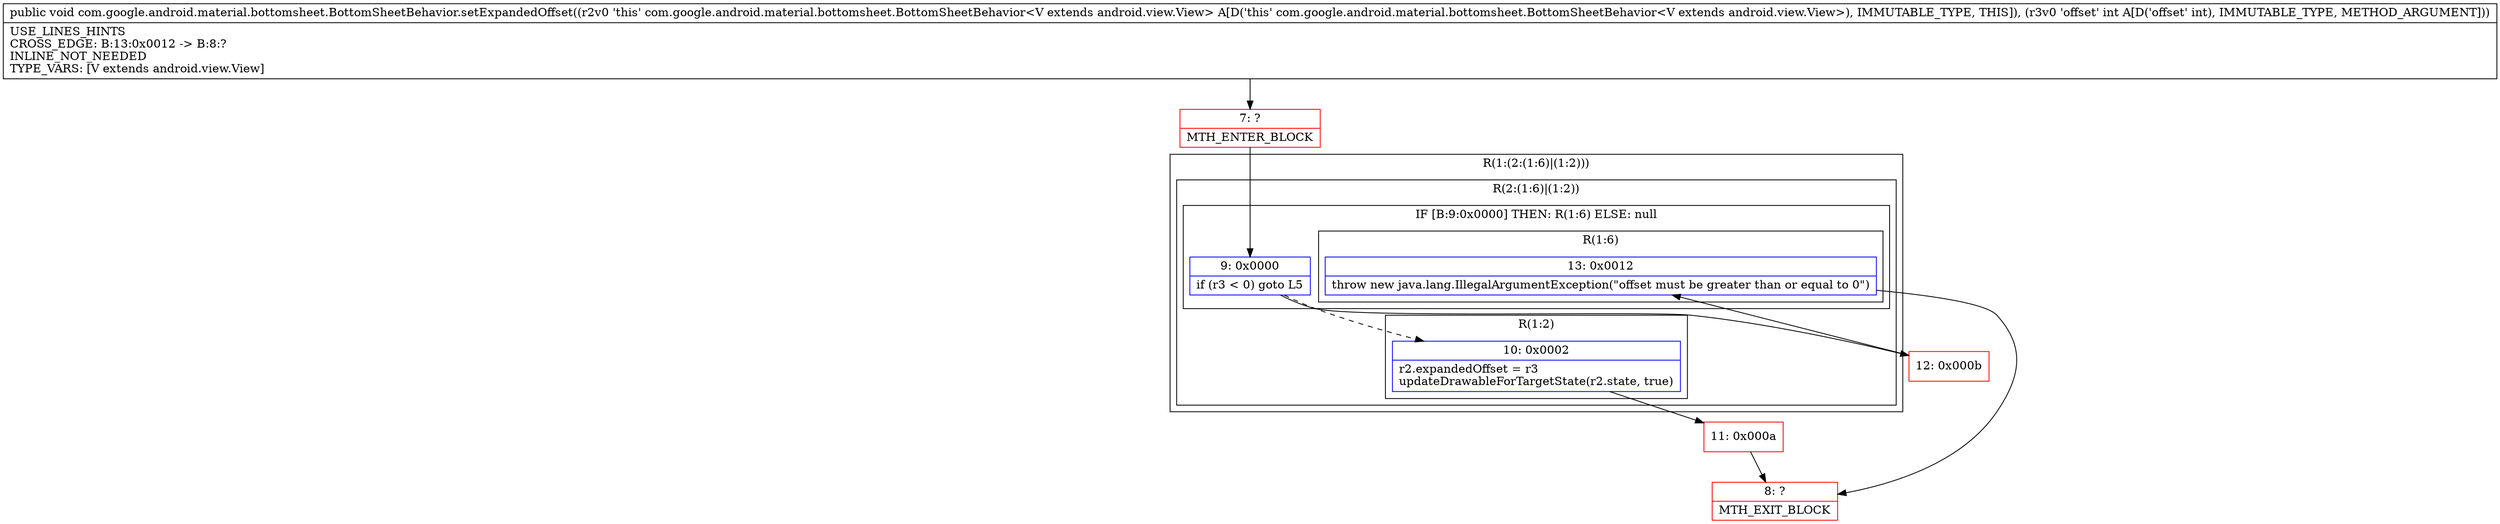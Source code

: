 digraph "CFG forcom.google.android.material.bottomsheet.BottomSheetBehavior.setExpandedOffset(I)V" {
subgraph cluster_Region_545329713 {
label = "R(1:(2:(1:6)|(1:2)))";
node [shape=record,color=blue];
subgraph cluster_Region_916254139 {
label = "R(2:(1:6)|(1:2))";
node [shape=record,color=blue];
subgraph cluster_IfRegion_894371517 {
label = "IF [B:9:0x0000] THEN: R(1:6) ELSE: null";
node [shape=record,color=blue];
Node_9 [shape=record,label="{9\:\ 0x0000|if (r3 \< 0) goto L5\l}"];
subgraph cluster_Region_1914416461 {
label = "R(1:6)";
node [shape=record,color=blue];
Node_13 [shape=record,label="{13\:\ 0x0012|throw new java.lang.IllegalArgumentException(\"offset must be greater than or equal to 0\")\l}"];
}
}
subgraph cluster_Region_1512253861 {
label = "R(1:2)";
node [shape=record,color=blue];
Node_10 [shape=record,label="{10\:\ 0x0002|r2.expandedOffset = r3\lupdateDrawableForTargetState(r2.state, true)\l}"];
}
}
}
Node_7 [shape=record,color=red,label="{7\:\ ?|MTH_ENTER_BLOCK\l}"];
Node_11 [shape=record,color=red,label="{11\:\ 0x000a}"];
Node_8 [shape=record,color=red,label="{8\:\ ?|MTH_EXIT_BLOCK\l}"];
Node_12 [shape=record,color=red,label="{12\:\ 0x000b}"];
MethodNode[shape=record,label="{public void com.google.android.material.bottomsheet.BottomSheetBehavior.setExpandedOffset((r2v0 'this' com.google.android.material.bottomsheet.BottomSheetBehavior\<V extends android.view.View\> A[D('this' com.google.android.material.bottomsheet.BottomSheetBehavior\<V extends android.view.View\>), IMMUTABLE_TYPE, THIS]), (r3v0 'offset' int A[D('offset' int), IMMUTABLE_TYPE, METHOD_ARGUMENT]))  | USE_LINES_HINTS\lCROSS_EDGE: B:13:0x0012 \-\> B:8:?\lINLINE_NOT_NEEDED\lTYPE_VARS: [V extends android.view.View]\l}"];
MethodNode -> Node_7;Node_9 -> Node_10[style=dashed];
Node_9 -> Node_12;
Node_13 -> Node_8;
Node_10 -> Node_11;
Node_7 -> Node_9;
Node_11 -> Node_8;
Node_12 -> Node_13;
}

